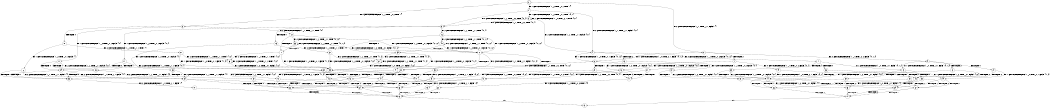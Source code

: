 digraph BCG {
size = "7, 10.5";
center = TRUE;
node [shape = circle];
0 [peripheries = 2];
0 -> 1 [label = "EX !1 !ATOMIC_EXCH_BRANCH (1, +0, TRUE, +0, 1, TRUE) !{}"];
0 -> 2 [label = "EX !2 !ATOMIC_EXCH_BRANCH (1, +1, TRUE, +1, 1, FALSE) !{}"];
0 -> 3 [label = "EX !0 !ATOMIC_EXCH_BRANCH (1, +1, TRUE, +0, 2, TRUE) !{}"];
1 -> 4 [label = "EX !2 !ATOMIC_EXCH_BRANCH (1, +1, TRUE, +1, 1, FALSE) !{0, 1}"];
1 -> 5 [label = "EX !0 !ATOMIC_EXCH_BRANCH (1, +1, TRUE, +0, 2, TRUE) !{0, 1}"];
1 -> 6 [label = "EX !1 !ATOMIC_EXCH_BRANCH (1, +0, TRUE, +0, 1, TRUE) !{0, 1}"];
2 -> 7 [label = "TERMINATE !2"];
2 -> 8 [label = "EX !1 !ATOMIC_EXCH_BRANCH (1, +0, TRUE, +0, 1, FALSE) !{0, 1, 2}"];
2 -> 9 [label = "EX !0 !ATOMIC_EXCH_BRANCH (1, +1, TRUE, +0, 2, FALSE) !{0, 1, 2}"];
3 -> 10 [label = "TERMINATE !0"];
3 -> 11 [label = "EX !1 !ATOMIC_EXCH_BRANCH (1, +0, TRUE, +0, 1, FALSE) !{0}"];
3 -> 12 [label = "EX !2 !ATOMIC_EXCH_BRANCH (1, +1, TRUE, +1, 1, TRUE) !{0}"];
4 -> 13 [label = "TERMINATE !2"];
4 -> 14 [label = "EX !0 !ATOMIC_EXCH_BRANCH (1, +1, TRUE, +0, 2, FALSE) !{0, 1, 2}"];
4 -> 8 [label = "EX !1 !ATOMIC_EXCH_BRANCH (1, +0, TRUE, +0, 1, FALSE) !{0, 1, 2}"];
5 -> 15 [label = "TERMINATE !0"];
5 -> 16 [label = "EX !2 !ATOMIC_EXCH_BRANCH (1, +1, TRUE, +1, 1, TRUE) !{0, 1}"];
5 -> 17 [label = "EX !1 !ATOMIC_EXCH_BRANCH (1, +0, TRUE, +0, 1, FALSE) !{0, 1}"];
6 -> 4 [label = "EX !2 !ATOMIC_EXCH_BRANCH (1, +1, TRUE, +1, 1, FALSE) !{0, 1}"];
6 -> 5 [label = "EX !0 !ATOMIC_EXCH_BRANCH (1, +1, TRUE, +0, 2, TRUE) !{0, 1}"];
6 -> 6 [label = "EX !1 !ATOMIC_EXCH_BRANCH (1, +0, TRUE, +0, 1, TRUE) !{0, 1}"];
7 -> 18 [label = "EX !1 !ATOMIC_EXCH_BRANCH (1, +0, TRUE, +0, 1, FALSE) !{0, 1}"];
7 -> 19 [label = "EX !0 !ATOMIC_EXCH_BRANCH (1, +1, TRUE, +0, 2, FALSE) !{0, 1}"];
8 -> 20 [label = "TERMINATE !1"];
8 -> 21 [label = "TERMINATE !2"];
8 -> 22 [label = "EX !0 !ATOMIC_EXCH_BRANCH (1, +1, TRUE, +0, 2, TRUE) !{0, 1, 2}"];
9 -> 23 [label = "TERMINATE !2"];
9 -> 24 [label = "TERMINATE !0"];
9 -> 25 [label = "EX !1 !ATOMIC_EXCH_BRANCH (1, +0, TRUE, +0, 1, FALSE) !{0, 1, 2}"];
10 -> 26 [label = "EX !1 !ATOMIC_EXCH_BRANCH (1, +0, TRUE, +0, 1, FALSE) !{}"];
10 -> 27 [label = "EX !2 !ATOMIC_EXCH_BRANCH (1, +1, TRUE, +1, 1, TRUE) !{}"];
11 -> 28 [label = "TERMINATE !1"];
11 -> 29 [label = "TERMINATE !0"];
11 -> 30 [label = "EX !2 !ATOMIC_EXCH_BRANCH (1, +1, TRUE, +1, 1, FALSE) !{0, 1}"];
12 -> 31 [label = "TERMINATE !0"];
12 -> 32 [label = "EX !1 !ATOMIC_EXCH_BRANCH (1, +0, TRUE, +0, 1, FALSE) !{0, 1, 2}"];
12 -> 33 [label = "EX !2 !ATOMIC_EXCH_BRANCH (1, +1, TRUE, +1, 1, TRUE) !{0, 1, 2}"];
13 -> 34 [label = "EX !0 !ATOMIC_EXCH_BRANCH (1, +1, TRUE, +0, 2, FALSE) !{0, 1}"];
13 -> 18 [label = "EX !1 !ATOMIC_EXCH_BRANCH (1, +0, TRUE, +0, 1, FALSE) !{0, 1}"];
14 -> 35 [label = "TERMINATE !2"];
14 -> 36 [label = "TERMINATE !0"];
14 -> 25 [label = "EX !1 !ATOMIC_EXCH_BRANCH (1, +0, TRUE, +0, 1, FALSE) !{0, 1, 2}"];
15 -> 37 [label = "EX !2 !ATOMIC_EXCH_BRANCH (1, +1, TRUE, +1, 1, TRUE) !{1}"];
15 -> 38 [label = "EX !1 !ATOMIC_EXCH_BRANCH (1, +0, TRUE, +0, 1, FALSE) !{1}"];
16 -> 39 [label = "TERMINATE !0"];
16 -> 40 [label = "EX !2 !ATOMIC_EXCH_BRANCH (1, +1, TRUE, +1, 1, TRUE) !{0, 1, 2}"];
16 -> 32 [label = "EX !1 !ATOMIC_EXCH_BRANCH (1, +0, TRUE, +0, 1, FALSE) !{0, 1, 2}"];
17 -> 28 [label = "TERMINATE !1"];
17 -> 29 [label = "TERMINATE !0"];
17 -> 30 [label = "EX !2 !ATOMIC_EXCH_BRANCH (1, +1, TRUE, +1, 1, FALSE) !{0, 1}"];
18 -> 41 [label = "TERMINATE !1"];
18 -> 42 [label = "EX !0 !ATOMIC_EXCH_BRANCH (1, +1, TRUE, +0, 2, TRUE) !{0, 1}"];
19 -> 43 [label = "TERMINATE !0"];
19 -> 44 [label = "EX !1 !ATOMIC_EXCH_BRANCH (1, +0, TRUE, +0, 1, FALSE) !{0, 1}"];
20 -> 41 [label = "TERMINATE !2"];
20 -> 45 [label = "EX !0 !ATOMIC_EXCH_BRANCH (1, +1, TRUE, +0, 2, TRUE) !{0, 2}"];
21 -> 41 [label = "TERMINATE !1"];
21 -> 42 [label = "EX !0 !ATOMIC_EXCH_BRANCH (1, +1, TRUE, +0, 2, TRUE) !{0, 1}"];
22 -> 46 [label = "TERMINATE !1"];
22 -> 47 [label = "TERMINATE !2"];
22 -> 48 [label = "TERMINATE !0"];
23 -> 43 [label = "TERMINATE !0"];
23 -> 44 [label = "EX !1 !ATOMIC_EXCH_BRANCH (1, +0, TRUE, +0, 1, FALSE) !{0, 1}"];
24 -> 43 [label = "TERMINATE !2"];
24 -> 49 [label = "EX !1 !ATOMIC_EXCH_BRANCH (1, +0, TRUE, +0, 1, FALSE) !{1, 2}"];
25 -> 50 [label = "TERMINATE !1"];
25 -> 51 [label = "TERMINATE !2"];
25 -> 52 [label = "TERMINATE !0"];
26 -> 53 [label = "TERMINATE !1"];
26 -> 54 [label = "EX !2 !ATOMIC_EXCH_BRANCH (1, +1, TRUE, +1, 1, FALSE) !{1}"];
27 -> 55 [label = "EX !1 !ATOMIC_EXCH_BRANCH (1, +0, TRUE, +0, 1, FALSE) !{1, 2}"];
27 -> 56 [label = "EX !2 !ATOMIC_EXCH_BRANCH (1, +1, TRUE, +1, 1, TRUE) !{1, 2}"];
28 -> 53 [label = "TERMINATE !0"];
28 -> 57 [label = "EX !2 !ATOMIC_EXCH_BRANCH (1, +1, TRUE, +1, 1, FALSE) !{0}"];
29 -> 53 [label = "TERMINATE !1"];
29 -> 54 [label = "EX !2 !ATOMIC_EXCH_BRANCH (1, +1, TRUE, +1, 1, FALSE) !{1}"];
30 -> 46 [label = "TERMINATE !1"];
30 -> 47 [label = "TERMINATE !2"];
30 -> 48 [label = "TERMINATE !0"];
31 -> 55 [label = "EX !1 !ATOMIC_EXCH_BRANCH (1, +0, TRUE, +0, 1, FALSE) !{1, 2}"];
31 -> 56 [label = "EX !2 !ATOMIC_EXCH_BRANCH (1, +1, TRUE, +1, 1, TRUE) !{1, 2}"];
32 -> 58 [label = "TERMINATE !1"];
32 -> 59 [label = "TERMINATE !0"];
32 -> 22 [label = "EX !2 !ATOMIC_EXCH_BRANCH (1, +1, TRUE, +1, 1, FALSE) !{0, 1, 2}"];
33 -> 31 [label = "TERMINATE !0"];
33 -> 32 [label = "EX !1 !ATOMIC_EXCH_BRANCH (1, +0, TRUE, +0, 1, FALSE) !{0, 1, 2}"];
33 -> 33 [label = "EX !2 !ATOMIC_EXCH_BRANCH (1, +1, TRUE, +1, 1, TRUE) !{0, 1, 2}"];
34 -> 60 [label = "TERMINATE !0"];
34 -> 44 [label = "EX !1 !ATOMIC_EXCH_BRANCH (1, +0, TRUE, +0, 1, FALSE) !{0, 1}"];
35 -> 60 [label = "TERMINATE !0"];
35 -> 44 [label = "EX !1 !ATOMIC_EXCH_BRANCH (1, +0, TRUE, +0, 1, FALSE) !{0, 1}"];
36 -> 60 [label = "TERMINATE !2"];
36 -> 49 [label = "EX !1 !ATOMIC_EXCH_BRANCH (1, +0, TRUE, +0, 1, FALSE) !{1, 2}"];
37 -> 61 [label = "EX !2 !ATOMIC_EXCH_BRANCH (1, +1, TRUE, +1, 1, TRUE) !{1, 2}"];
37 -> 55 [label = "EX !1 !ATOMIC_EXCH_BRANCH (1, +0, TRUE, +0, 1, FALSE) !{1, 2}"];
38 -> 53 [label = "TERMINATE !1"];
38 -> 54 [label = "EX !2 !ATOMIC_EXCH_BRANCH (1, +1, TRUE, +1, 1, FALSE) !{1}"];
39 -> 61 [label = "EX !2 !ATOMIC_EXCH_BRANCH (1, +1, TRUE, +1, 1, TRUE) !{1, 2}"];
39 -> 55 [label = "EX !1 !ATOMIC_EXCH_BRANCH (1, +0, TRUE, +0, 1, FALSE) !{1, 2}"];
40 -> 39 [label = "TERMINATE !0"];
40 -> 40 [label = "EX !2 !ATOMIC_EXCH_BRANCH (1, +1, TRUE, +1, 1, TRUE) !{0, 1, 2}"];
40 -> 32 [label = "EX !1 !ATOMIC_EXCH_BRANCH (1, +0, TRUE, +0, 1, FALSE) !{0, 1, 2}"];
41 -> 62 [label = "EX !0 !ATOMIC_EXCH_BRANCH (1, +1, TRUE, +0, 2, TRUE) !{0}"];
42 -> 63 [label = "TERMINATE !1"];
42 -> 64 [label = "TERMINATE !0"];
43 -> 65 [label = "EX !1 !ATOMIC_EXCH_BRANCH (1, +0, TRUE, +0, 1, FALSE) !{1}"];
44 -> 66 [label = "TERMINATE !1"];
44 -> 67 [label = "TERMINATE !0"];
45 -> 63 [label = "TERMINATE !2"];
45 -> 68 [label = "TERMINATE !0"];
46 -> 63 [label = "TERMINATE !2"];
46 -> 68 [label = "TERMINATE !0"];
47 -> 63 [label = "TERMINATE !1"];
47 -> 64 [label = "TERMINATE !0"];
48 -> 68 [label = "TERMINATE !1"];
48 -> 64 [label = "TERMINATE !2"];
49 -> 69 [label = "TERMINATE !1"];
49 -> 67 [label = "TERMINATE !2"];
50 -> 66 [label = "TERMINATE !2"];
50 -> 69 [label = "TERMINATE !0"];
51 -> 66 [label = "TERMINATE !1"];
51 -> 67 [label = "TERMINATE !0"];
52 -> 69 [label = "TERMINATE !1"];
52 -> 67 [label = "TERMINATE !2"];
53 -> 70 [label = "EX !2 !ATOMIC_EXCH_BRANCH (1, +1, TRUE, +1, 1, FALSE) !{}"];
54 -> 68 [label = "TERMINATE !1"];
54 -> 64 [label = "TERMINATE !2"];
55 -> 71 [label = "TERMINATE !1"];
55 -> 72 [label = "EX !2 !ATOMIC_EXCH_BRANCH (1, +1, TRUE, +1, 1, FALSE) !{1, 2}"];
56 -> 55 [label = "EX !1 !ATOMIC_EXCH_BRANCH (1, +0, TRUE, +0, 1, FALSE) !{1, 2}"];
56 -> 56 [label = "EX !2 !ATOMIC_EXCH_BRANCH (1, +1, TRUE, +1, 1, TRUE) !{1, 2}"];
57 -> 63 [label = "TERMINATE !2"];
57 -> 68 [label = "TERMINATE !0"];
58 -> 71 [label = "TERMINATE !0"];
58 -> 45 [label = "EX !2 !ATOMIC_EXCH_BRANCH (1, +1, TRUE, +1, 1, FALSE) !{0, 2}"];
59 -> 71 [label = "TERMINATE !1"];
59 -> 72 [label = "EX !2 !ATOMIC_EXCH_BRANCH (1, +1, TRUE, +1, 1, FALSE) !{1, 2}"];
60 -> 65 [label = "EX !1 !ATOMIC_EXCH_BRANCH (1, +0, TRUE, +0, 1, FALSE) !{1}"];
61 -> 61 [label = "EX !2 !ATOMIC_EXCH_BRANCH (1, +1, TRUE, +1, 1, TRUE) !{1, 2}"];
61 -> 55 [label = "EX !1 !ATOMIC_EXCH_BRANCH (1, +0, TRUE, +0, 1, FALSE) !{1, 2}"];
62 -> 73 [label = "TERMINATE !0"];
63 -> 73 [label = "TERMINATE !0"];
64 -> 73 [label = "TERMINATE !1"];
65 -> 74 [label = "TERMINATE !1"];
66 -> 74 [label = "TERMINATE !0"];
67 -> 74 [label = "TERMINATE !1"];
68 -> 73 [label = "TERMINATE !2"];
69 -> 74 [label = "TERMINATE !2"];
70 -> 73 [label = "TERMINATE !2"];
71 -> 75 [label = "EX !2 !ATOMIC_EXCH_BRANCH (1, +1, TRUE, +1, 1, FALSE) !{2}"];
72 -> 68 [label = "TERMINATE !1"];
72 -> 64 [label = "TERMINATE !2"];
73 -> 76 [label = "exit"];
74 -> 76 [label = "exit"];
75 -> 73 [label = "TERMINATE !2"];
}
